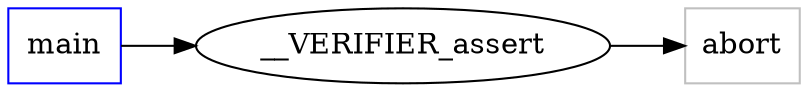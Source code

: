 digraph functioncalls {
rankdir=LR;

main [shape="box", color=blue];
__VERIFIER_assert [label="__VERIFIER_assert", ];
main -> __VERIFIER_assert;
abort [label="abort", shape="box", color=grey];
__VERIFIER_assert -> abort;
}
